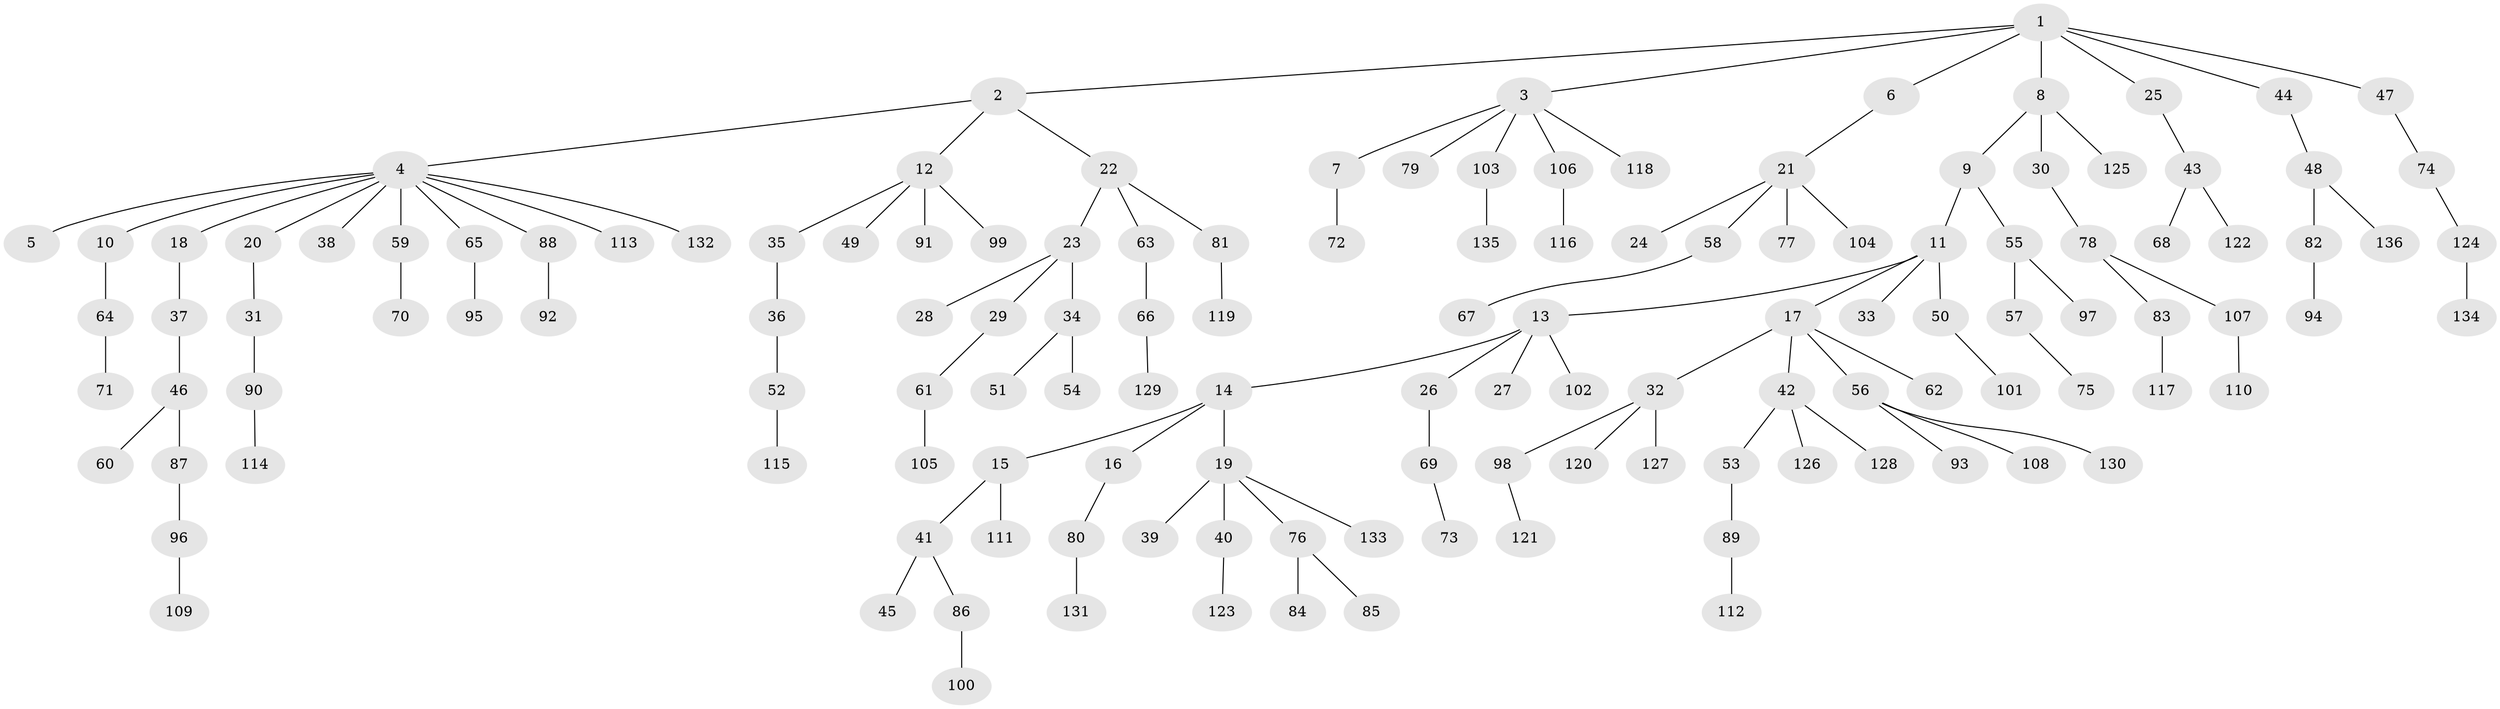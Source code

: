 // coarse degree distribution, {4: 0.04411764705882353, 2: 0.3235294117647059, 1: 0.6029411764705882, 34: 0.014705882352941176, 3: 0.014705882352941176}
// Generated by graph-tools (version 1.1) at 2025/56/03/04/25 21:56:47]
// undirected, 136 vertices, 135 edges
graph export_dot {
graph [start="1"]
  node [color=gray90,style=filled];
  1;
  2;
  3;
  4;
  5;
  6;
  7;
  8;
  9;
  10;
  11;
  12;
  13;
  14;
  15;
  16;
  17;
  18;
  19;
  20;
  21;
  22;
  23;
  24;
  25;
  26;
  27;
  28;
  29;
  30;
  31;
  32;
  33;
  34;
  35;
  36;
  37;
  38;
  39;
  40;
  41;
  42;
  43;
  44;
  45;
  46;
  47;
  48;
  49;
  50;
  51;
  52;
  53;
  54;
  55;
  56;
  57;
  58;
  59;
  60;
  61;
  62;
  63;
  64;
  65;
  66;
  67;
  68;
  69;
  70;
  71;
  72;
  73;
  74;
  75;
  76;
  77;
  78;
  79;
  80;
  81;
  82;
  83;
  84;
  85;
  86;
  87;
  88;
  89;
  90;
  91;
  92;
  93;
  94;
  95;
  96;
  97;
  98;
  99;
  100;
  101;
  102;
  103;
  104;
  105;
  106;
  107;
  108;
  109;
  110;
  111;
  112;
  113;
  114;
  115;
  116;
  117;
  118;
  119;
  120;
  121;
  122;
  123;
  124;
  125;
  126;
  127;
  128;
  129;
  130;
  131;
  132;
  133;
  134;
  135;
  136;
  1 -- 2;
  1 -- 3;
  1 -- 6;
  1 -- 8;
  1 -- 25;
  1 -- 44;
  1 -- 47;
  2 -- 4;
  2 -- 12;
  2 -- 22;
  3 -- 7;
  3 -- 79;
  3 -- 103;
  3 -- 106;
  3 -- 118;
  4 -- 5;
  4 -- 10;
  4 -- 18;
  4 -- 20;
  4 -- 38;
  4 -- 59;
  4 -- 65;
  4 -- 88;
  4 -- 113;
  4 -- 132;
  6 -- 21;
  7 -- 72;
  8 -- 9;
  8 -- 30;
  8 -- 125;
  9 -- 11;
  9 -- 55;
  10 -- 64;
  11 -- 13;
  11 -- 17;
  11 -- 33;
  11 -- 50;
  12 -- 35;
  12 -- 49;
  12 -- 91;
  12 -- 99;
  13 -- 14;
  13 -- 26;
  13 -- 27;
  13 -- 102;
  14 -- 15;
  14 -- 16;
  14 -- 19;
  15 -- 41;
  15 -- 111;
  16 -- 80;
  17 -- 32;
  17 -- 42;
  17 -- 56;
  17 -- 62;
  18 -- 37;
  19 -- 39;
  19 -- 40;
  19 -- 76;
  19 -- 133;
  20 -- 31;
  21 -- 24;
  21 -- 58;
  21 -- 77;
  21 -- 104;
  22 -- 23;
  22 -- 63;
  22 -- 81;
  23 -- 28;
  23 -- 29;
  23 -- 34;
  25 -- 43;
  26 -- 69;
  29 -- 61;
  30 -- 78;
  31 -- 90;
  32 -- 98;
  32 -- 120;
  32 -- 127;
  34 -- 51;
  34 -- 54;
  35 -- 36;
  36 -- 52;
  37 -- 46;
  40 -- 123;
  41 -- 45;
  41 -- 86;
  42 -- 53;
  42 -- 126;
  42 -- 128;
  43 -- 68;
  43 -- 122;
  44 -- 48;
  46 -- 60;
  46 -- 87;
  47 -- 74;
  48 -- 82;
  48 -- 136;
  50 -- 101;
  52 -- 115;
  53 -- 89;
  55 -- 57;
  55 -- 97;
  56 -- 93;
  56 -- 108;
  56 -- 130;
  57 -- 75;
  58 -- 67;
  59 -- 70;
  61 -- 105;
  63 -- 66;
  64 -- 71;
  65 -- 95;
  66 -- 129;
  69 -- 73;
  74 -- 124;
  76 -- 84;
  76 -- 85;
  78 -- 83;
  78 -- 107;
  80 -- 131;
  81 -- 119;
  82 -- 94;
  83 -- 117;
  86 -- 100;
  87 -- 96;
  88 -- 92;
  89 -- 112;
  90 -- 114;
  96 -- 109;
  98 -- 121;
  103 -- 135;
  106 -- 116;
  107 -- 110;
  124 -- 134;
}
